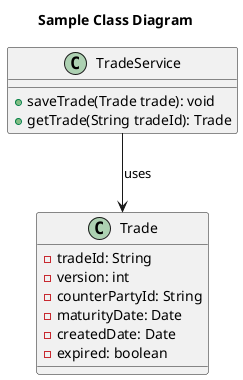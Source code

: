 @startuml
title Sample Class Diagram

class Trade {
    - tradeId: String
    - version: int
    - counterPartyId: String
    - maturityDate: Date
    - createdDate: Date
    - expired: boolean
}

class TradeService {
    + saveTrade(Trade trade): void
    + getTrade(String tradeId): Trade
}

TradeService --> Trade : uses

@enduml
